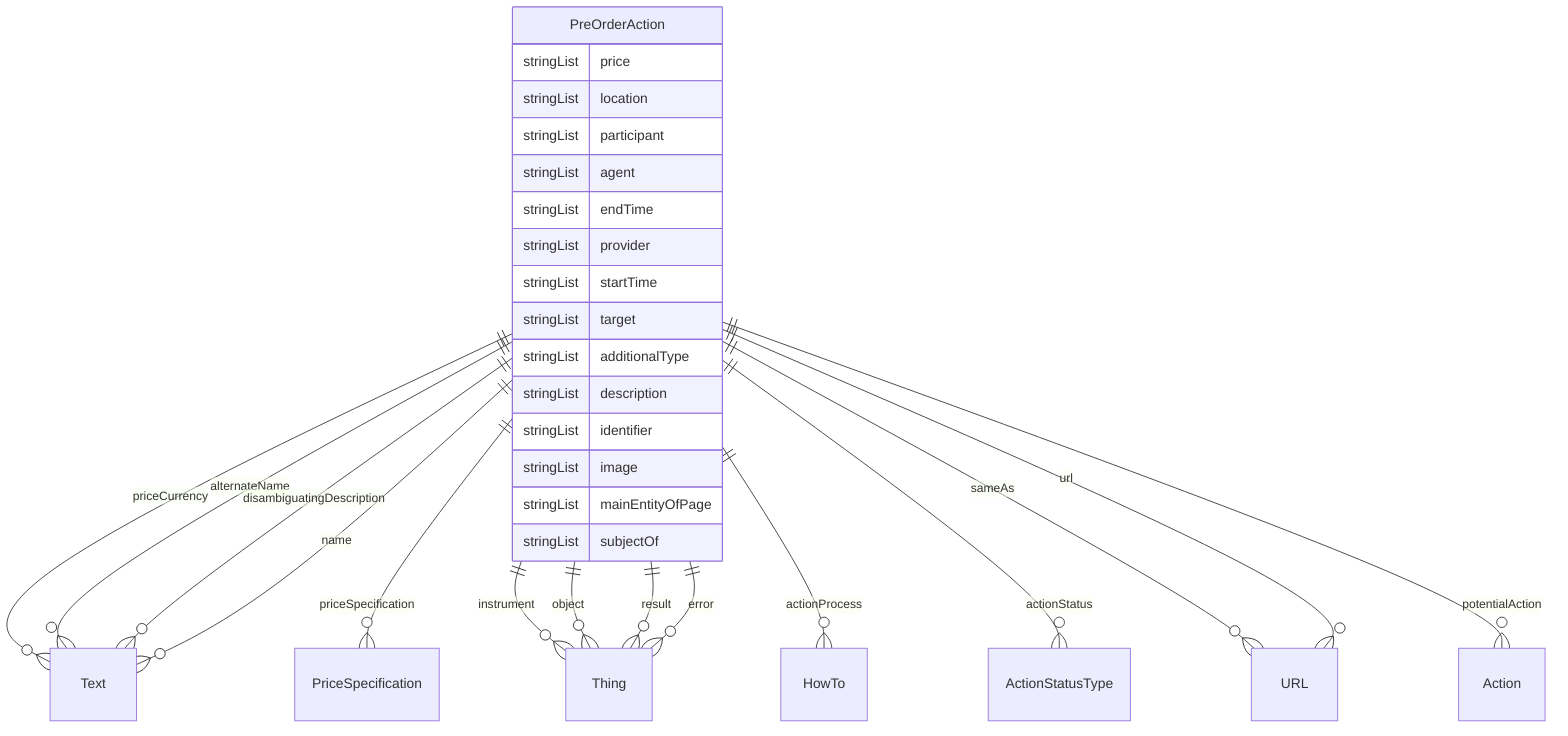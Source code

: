 erDiagram
PreOrderAction {
    stringList price  
    stringList location  
    stringList participant  
    stringList agent  
    stringList endTime  
    stringList provider  
    stringList startTime  
    stringList target  
    stringList additionalType  
    stringList description  
    stringList identifier  
    stringList image  
    stringList mainEntityOfPage  
    stringList subjectOf  
}

PreOrderAction ||--}o Text : "priceCurrency"
PreOrderAction ||--}o PriceSpecification : "priceSpecification"
PreOrderAction ||--}o Thing : "instrument"
PreOrderAction ||--}o Thing : "object"
PreOrderAction ||--}o Thing : "result"
PreOrderAction ||--}o HowTo : "actionProcess"
PreOrderAction ||--}o ActionStatusType : "actionStatus"
PreOrderAction ||--}o Thing : "error"
PreOrderAction ||--}o Text : "alternateName"
PreOrderAction ||--}o Text : "disambiguatingDescription"
PreOrderAction ||--}o Text : "name"
PreOrderAction ||--}o URL : "sameAs"
PreOrderAction ||--}o Action : "potentialAction"
PreOrderAction ||--}o URL : "url"
